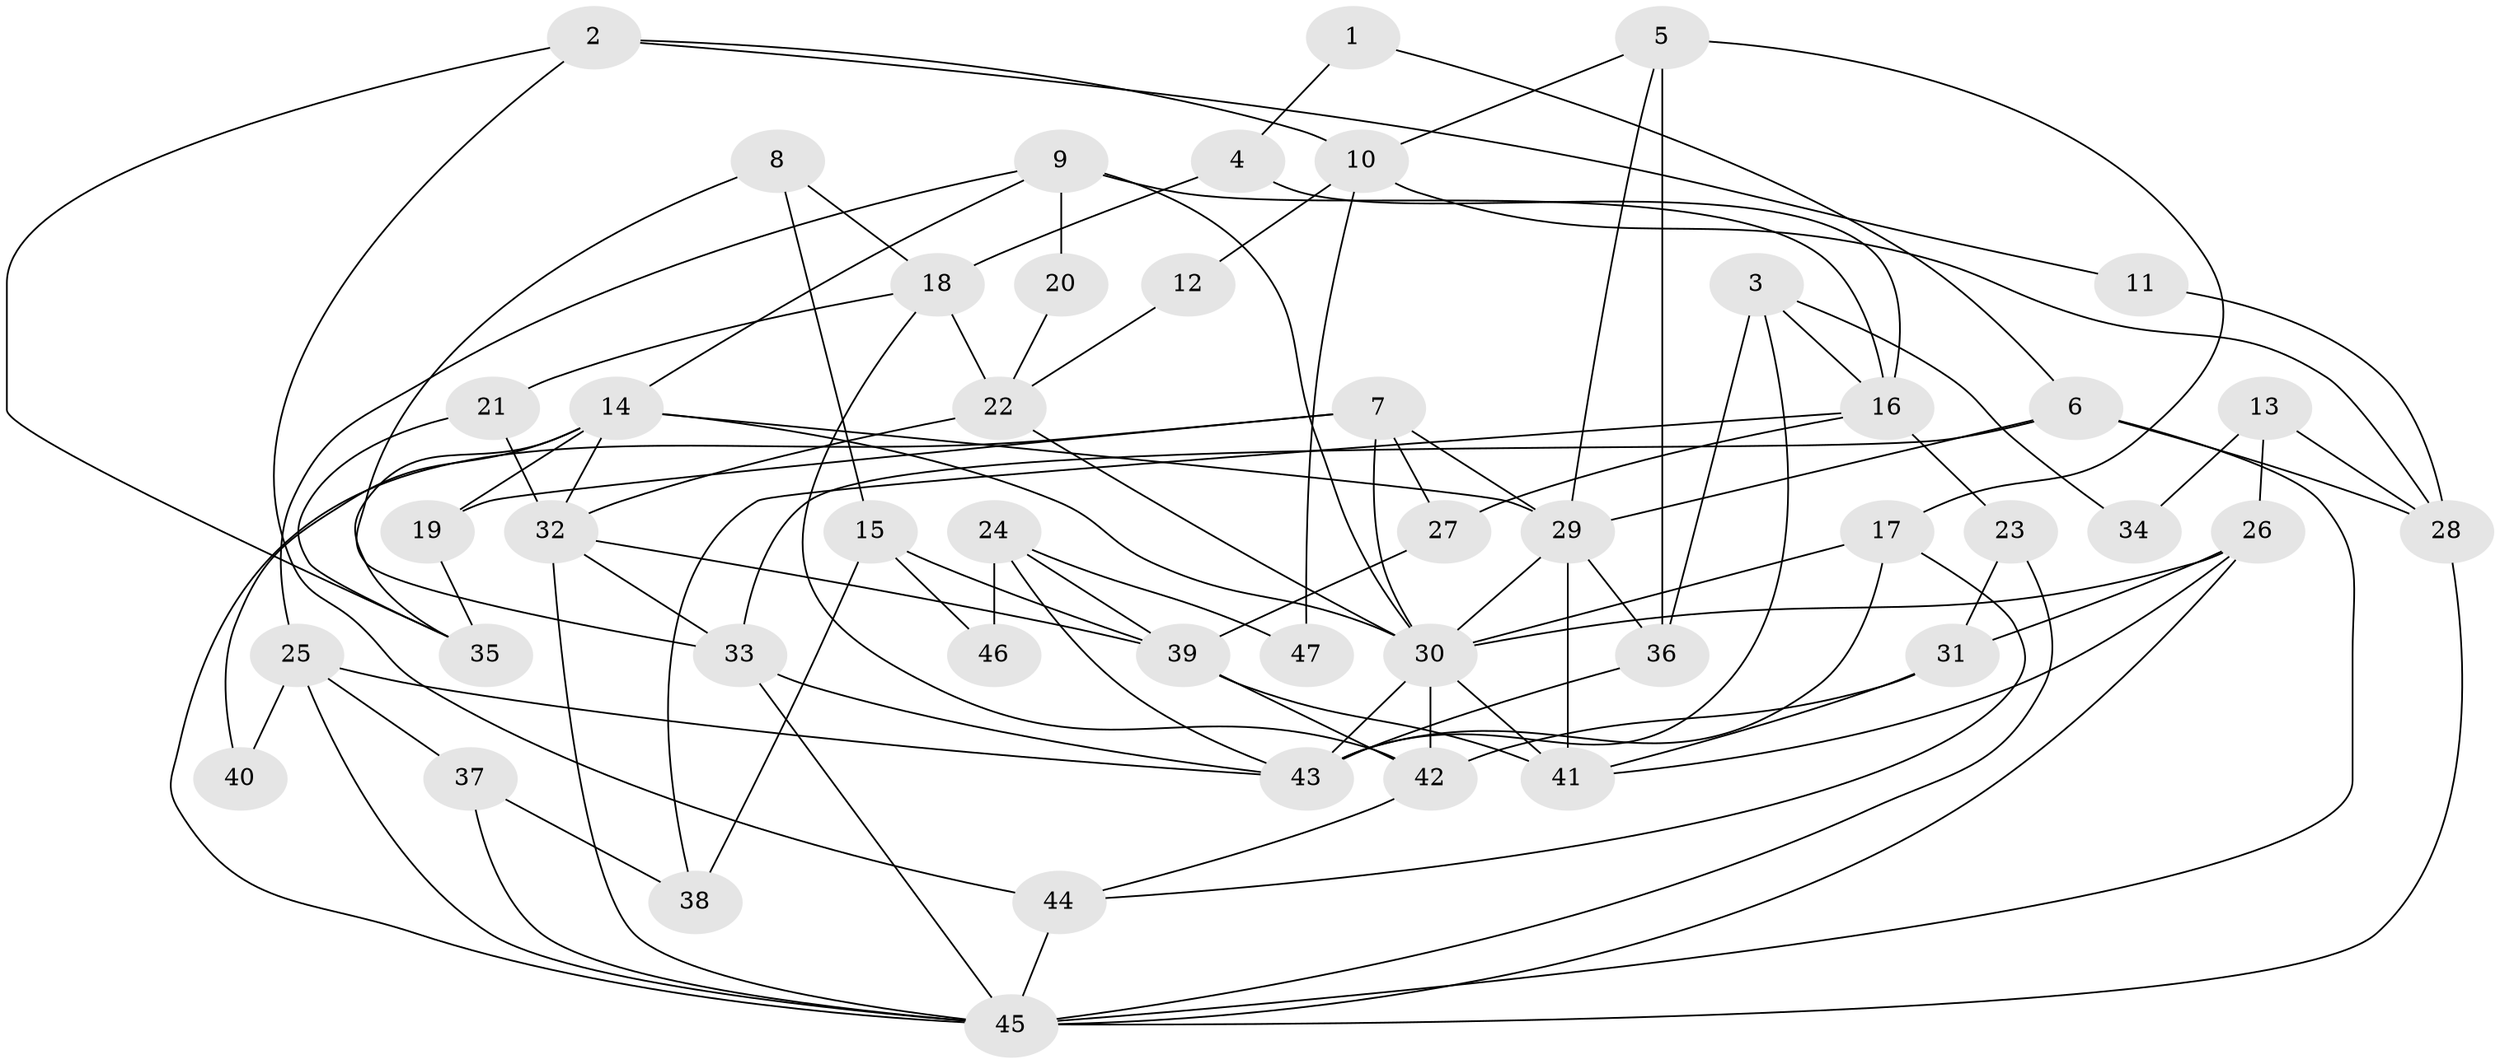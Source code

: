 // original degree distribution, {4: 0.18181818181818182, 6: 0.12121212121212122, 2: 0.24242424242424243, 5: 0.18181818181818182, 3: 0.19696969696969696, 7: 0.06060606060606061, 9: 0.015151515151515152}
// Generated by graph-tools (version 1.1) at 2025/37/03/04/25 23:37:01]
// undirected, 47 vertices, 101 edges
graph export_dot {
  node [color=gray90,style=filled];
  1;
  2;
  3;
  4;
  5;
  6;
  7;
  8;
  9;
  10;
  11;
  12;
  13;
  14;
  15;
  16;
  17;
  18;
  19;
  20;
  21;
  22;
  23;
  24;
  25;
  26;
  27;
  28;
  29;
  30;
  31;
  32;
  33;
  34;
  35;
  36;
  37;
  38;
  39;
  40;
  41;
  42;
  43;
  44;
  45;
  46;
  47;
  1 -- 4 [weight=1.0];
  1 -- 6 [weight=1.0];
  2 -- 10 [weight=1.0];
  2 -- 11 [weight=1.0];
  2 -- 35 [weight=1.0];
  2 -- 44 [weight=1.0];
  3 -- 16 [weight=1.0];
  3 -- 34 [weight=1.0];
  3 -- 36 [weight=1.0];
  3 -- 43 [weight=2.0];
  4 -- 16 [weight=1.0];
  4 -- 18 [weight=1.0];
  5 -- 10 [weight=1.0];
  5 -- 17 [weight=1.0];
  5 -- 29 [weight=1.0];
  5 -- 36 [weight=2.0];
  6 -- 28 [weight=1.0];
  6 -- 29 [weight=1.0];
  6 -- 33 [weight=1.0];
  6 -- 45 [weight=1.0];
  7 -- 19 [weight=1.0];
  7 -- 27 [weight=1.0];
  7 -- 29 [weight=1.0];
  7 -- 30 [weight=1.0];
  7 -- 45 [weight=1.0];
  8 -- 15 [weight=1.0];
  8 -- 18 [weight=1.0];
  8 -- 33 [weight=1.0];
  9 -- 14 [weight=1.0];
  9 -- 16 [weight=1.0];
  9 -- 20 [weight=1.0];
  9 -- 25 [weight=1.0];
  9 -- 30 [weight=1.0];
  10 -- 12 [weight=1.0];
  10 -- 28 [weight=1.0];
  10 -- 47 [weight=1.0];
  11 -- 28 [weight=1.0];
  12 -- 22 [weight=1.0];
  13 -- 26 [weight=1.0];
  13 -- 28 [weight=1.0];
  13 -- 34 [weight=1.0];
  14 -- 19 [weight=1.0];
  14 -- 29 [weight=1.0];
  14 -- 30 [weight=2.0];
  14 -- 32 [weight=1.0];
  14 -- 35 [weight=1.0];
  14 -- 40 [weight=1.0];
  15 -- 38 [weight=1.0];
  15 -- 39 [weight=1.0];
  15 -- 46 [weight=1.0];
  16 -- 23 [weight=1.0];
  16 -- 27 [weight=1.0];
  16 -- 38 [weight=1.0];
  17 -- 30 [weight=1.0];
  17 -- 43 [weight=1.0];
  17 -- 44 [weight=1.0];
  18 -- 21 [weight=1.0];
  18 -- 22 [weight=2.0];
  18 -- 42 [weight=1.0];
  19 -- 35 [weight=1.0];
  20 -- 22 [weight=1.0];
  21 -- 32 [weight=1.0];
  21 -- 35 [weight=1.0];
  22 -- 30 [weight=1.0];
  22 -- 32 [weight=1.0];
  23 -- 31 [weight=2.0];
  23 -- 45 [weight=2.0];
  24 -- 39 [weight=1.0];
  24 -- 43 [weight=1.0];
  24 -- 46 [weight=1.0];
  24 -- 47 [weight=1.0];
  25 -- 37 [weight=1.0];
  25 -- 40 [weight=1.0];
  25 -- 43 [weight=1.0];
  25 -- 45 [weight=2.0];
  26 -- 30 [weight=1.0];
  26 -- 31 [weight=1.0];
  26 -- 41 [weight=1.0];
  26 -- 45 [weight=1.0];
  27 -- 39 [weight=1.0];
  28 -- 45 [weight=1.0];
  29 -- 30 [weight=1.0];
  29 -- 36 [weight=1.0];
  29 -- 41 [weight=1.0];
  30 -- 41 [weight=1.0];
  30 -- 42 [weight=2.0];
  30 -- 43 [weight=1.0];
  31 -- 41 [weight=1.0];
  31 -- 42 [weight=1.0];
  32 -- 33 [weight=1.0];
  32 -- 39 [weight=1.0];
  32 -- 45 [weight=1.0];
  33 -- 43 [weight=1.0];
  33 -- 45 [weight=1.0];
  36 -- 43 [weight=2.0];
  37 -- 38 [weight=1.0];
  37 -- 45 [weight=2.0];
  39 -- 41 [weight=1.0];
  39 -- 42 [weight=1.0];
  42 -- 44 [weight=1.0];
  44 -- 45 [weight=2.0];
}
